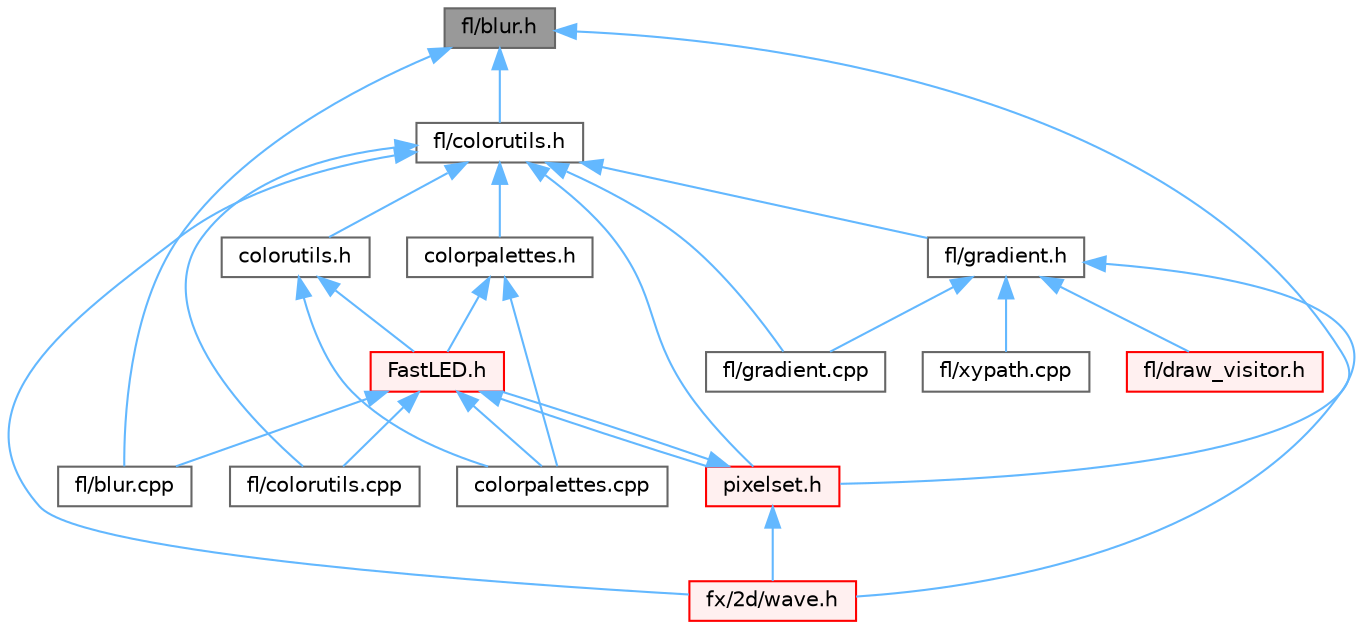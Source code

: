 digraph "fl/blur.h"
{
 // INTERACTIVE_SVG=YES
 // LATEX_PDF_SIZE
  bgcolor="transparent";
  edge [fontname=Helvetica,fontsize=10,labelfontname=Helvetica,labelfontsize=10];
  node [fontname=Helvetica,fontsize=10,shape=box,height=0.2,width=0.4];
  Node1 [id="Node000001",label="fl/blur.h",height=0.2,width=0.4,color="gray40", fillcolor="grey60", style="filled", fontcolor="black",tooltip=" "];
  Node1 -> Node2 [id="edge1_Node000001_Node000002",dir="back",color="steelblue1",style="solid",tooltip=" "];
  Node2 [id="Node000002",label="fl/blur.cpp",height=0.2,width=0.4,color="grey40", fillcolor="white", style="filled",URL="$de/dc8/blur_8cpp.html",tooltip=" "];
  Node1 -> Node3 [id="edge2_Node000001_Node000003",dir="back",color="steelblue1",style="solid",tooltip=" "];
  Node3 [id="Node000003",label="fl/colorutils.h",height=0.2,width=0.4,color="grey40", fillcolor="white", style="filled",URL="$d7/df9/fl_2colorutils_8h.html",tooltip="Utility functions for color fill, palettes, blending, and more."];
  Node3 -> Node4 [id="edge3_Node000003_Node000004",dir="back",color="steelblue1",style="solid",tooltip=" "];
  Node4 [id="Node000004",label="colorpalettes.h",height=0.2,width=0.4,color="grey40", fillcolor="white", style="filled",URL="$dc/dcc/colorpalettes_8h.html",tooltip="Declarations for the predefined color palettes supplied by FastLED."];
  Node4 -> Node5 [id="edge4_Node000004_Node000005",dir="back",color="steelblue1",style="solid",tooltip=" "];
  Node5 [id="Node000005",label="FastLED.h",height=0.2,width=0.4,color="red", fillcolor="#FFF0F0", style="filled",URL="$db/d97/_fast_l_e_d_8h.html",tooltip="central include file for FastLED, defines the CFastLED class/object"];
  Node5 -> Node90 [id="edge5_Node000005_Node000090",dir="back",color="steelblue1",style="solid",tooltip=" "];
  Node90 [id="Node000090",label="colorpalettes.cpp",height=0.2,width=0.4,color="grey40", fillcolor="white", style="filled",URL="$d6/dcc/colorpalettes_8cpp.html",tooltip="Definitions for the predefined color palettes supplied by FastLED."];
  Node5 -> Node2 [id="edge6_Node000005_Node000002",dir="back",color="steelblue1",style="solid",tooltip=" "];
  Node5 -> Node101 [id="edge7_Node000005_Node000101",dir="back",color="steelblue1",style="solid",tooltip=" "];
  Node101 [id="Node000101",label="fl/colorutils.cpp",height=0.2,width=0.4,color="grey40", fillcolor="white", style="filled",URL="$da/d2d/colorutils_8cpp.html",tooltip="Misc utility functions for palettes, blending, and more."];
  Node5 -> Node128 [id="edge8_Node000005_Node000128",dir="back",color="steelblue1",style="solid",tooltip=" "];
  Node128 [id="Node000128",label="pixelset.h",height=0.2,width=0.4,color="red", fillcolor="#FFF0F0", style="filled",URL="$d4/d46/pixelset_8h.html",tooltip="Declares classes for managing logical groups of LEDs."];
  Node128 -> Node5 [id="edge9_Node000128_Node000005",dir="back",color="steelblue1",style="solid",tooltip=" "];
  Node128 -> Node130 [id="edge10_Node000128_Node000130",dir="back",color="steelblue1",style="solid",tooltip=" "];
  Node130 [id="Node000130",label="fx/2d/wave.h",height=0.2,width=0.4,color="red", fillcolor="#FFF0F0", style="filled",URL="$de/de9/src_2fx_22d_2wave_8h.html",tooltip=" "];
  Node4 -> Node90 [id="edge11_Node000004_Node000090",dir="back",color="steelblue1",style="solid",tooltip=" "];
  Node3 -> Node138 [id="edge12_Node000003_Node000138",dir="back",color="steelblue1",style="solid",tooltip=" "];
  Node138 [id="Node000138",label="colorutils.h",height=0.2,width=0.4,color="grey40", fillcolor="white", style="filled",URL="$d1/dfb/colorutils_8h.html",tooltip=" "];
  Node138 -> Node5 [id="edge13_Node000138_Node000005",dir="back",color="steelblue1",style="solid",tooltip=" "];
  Node138 -> Node90 [id="edge14_Node000138_Node000090",dir="back",color="steelblue1",style="solid",tooltip=" "];
  Node3 -> Node101 [id="edge15_Node000003_Node000101",dir="back",color="steelblue1",style="solid",tooltip=" "];
  Node3 -> Node139 [id="edge16_Node000003_Node000139",dir="back",color="steelblue1",style="solid",tooltip=" "];
  Node139 [id="Node000139",label="fl/gradient.cpp",height=0.2,width=0.4,color="grey40", fillcolor="white", style="filled",URL="$d3/d77/gradient_8cpp.html",tooltip=" "];
  Node3 -> Node140 [id="edge17_Node000003_Node000140",dir="back",color="steelblue1",style="solid",tooltip=" "];
  Node140 [id="Node000140",label="fl/gradient.h",height=0.2,width=0.4,color="grey40", fillcolor="white", style="filled",URL="$db/dfe/gradient_8h.html",tooltip=" "];
  Node140 -> Node141 [id="edge18_Node000140_Node000141",dir="back",color="steelblue1",style="solid",tooltip=" "];
  Node141 [id="Node000141",label="fl/draw_visitor.h",height=0.2,width=0.4,color="red", fillcolor="#FFF0F0", style="filled",URL="$d0/d4f/draw__visitor_8h.html",tooltip=" "];
  Node140 -> Node139 [id="edge19_Node000140_Node000139",dir="back",color="steelblue1",style="solid",tooltip=" "];
  Node140 -> Node144 [id="edge20_Node000140_Node000144",dir="back",color="steelblue1",style="solid",tooltip=" "];
  Node144 [id="Node000144",label="fl/xypath.cpp",height=0.2,width=0.4,color="grey40", fillcolor="white", style="filled",URL="$d4/d78/xypath_8cpp.html",tooltip=" "];
  Node140 -> Node130 [id="edge21_Node000140_Node000130",dir="back",color="steelblue1",style="solid",tooltip=" "];
  Node3 -> Node130 [id="edge22_Node000003_Node000130",dir="back",color="steelblue1",style="solid",tooltip=" "];
  Node3 -> Node128 [id="edge23_Node000003_Node000128",dir="back",color="steelblue1",style="solid",tooltip=" "];
  Node1 -> Node128 [id="edge24_Node000001_Node000128",dir="back",color="steelblue1",style="solid",tooltip=" "];
}
